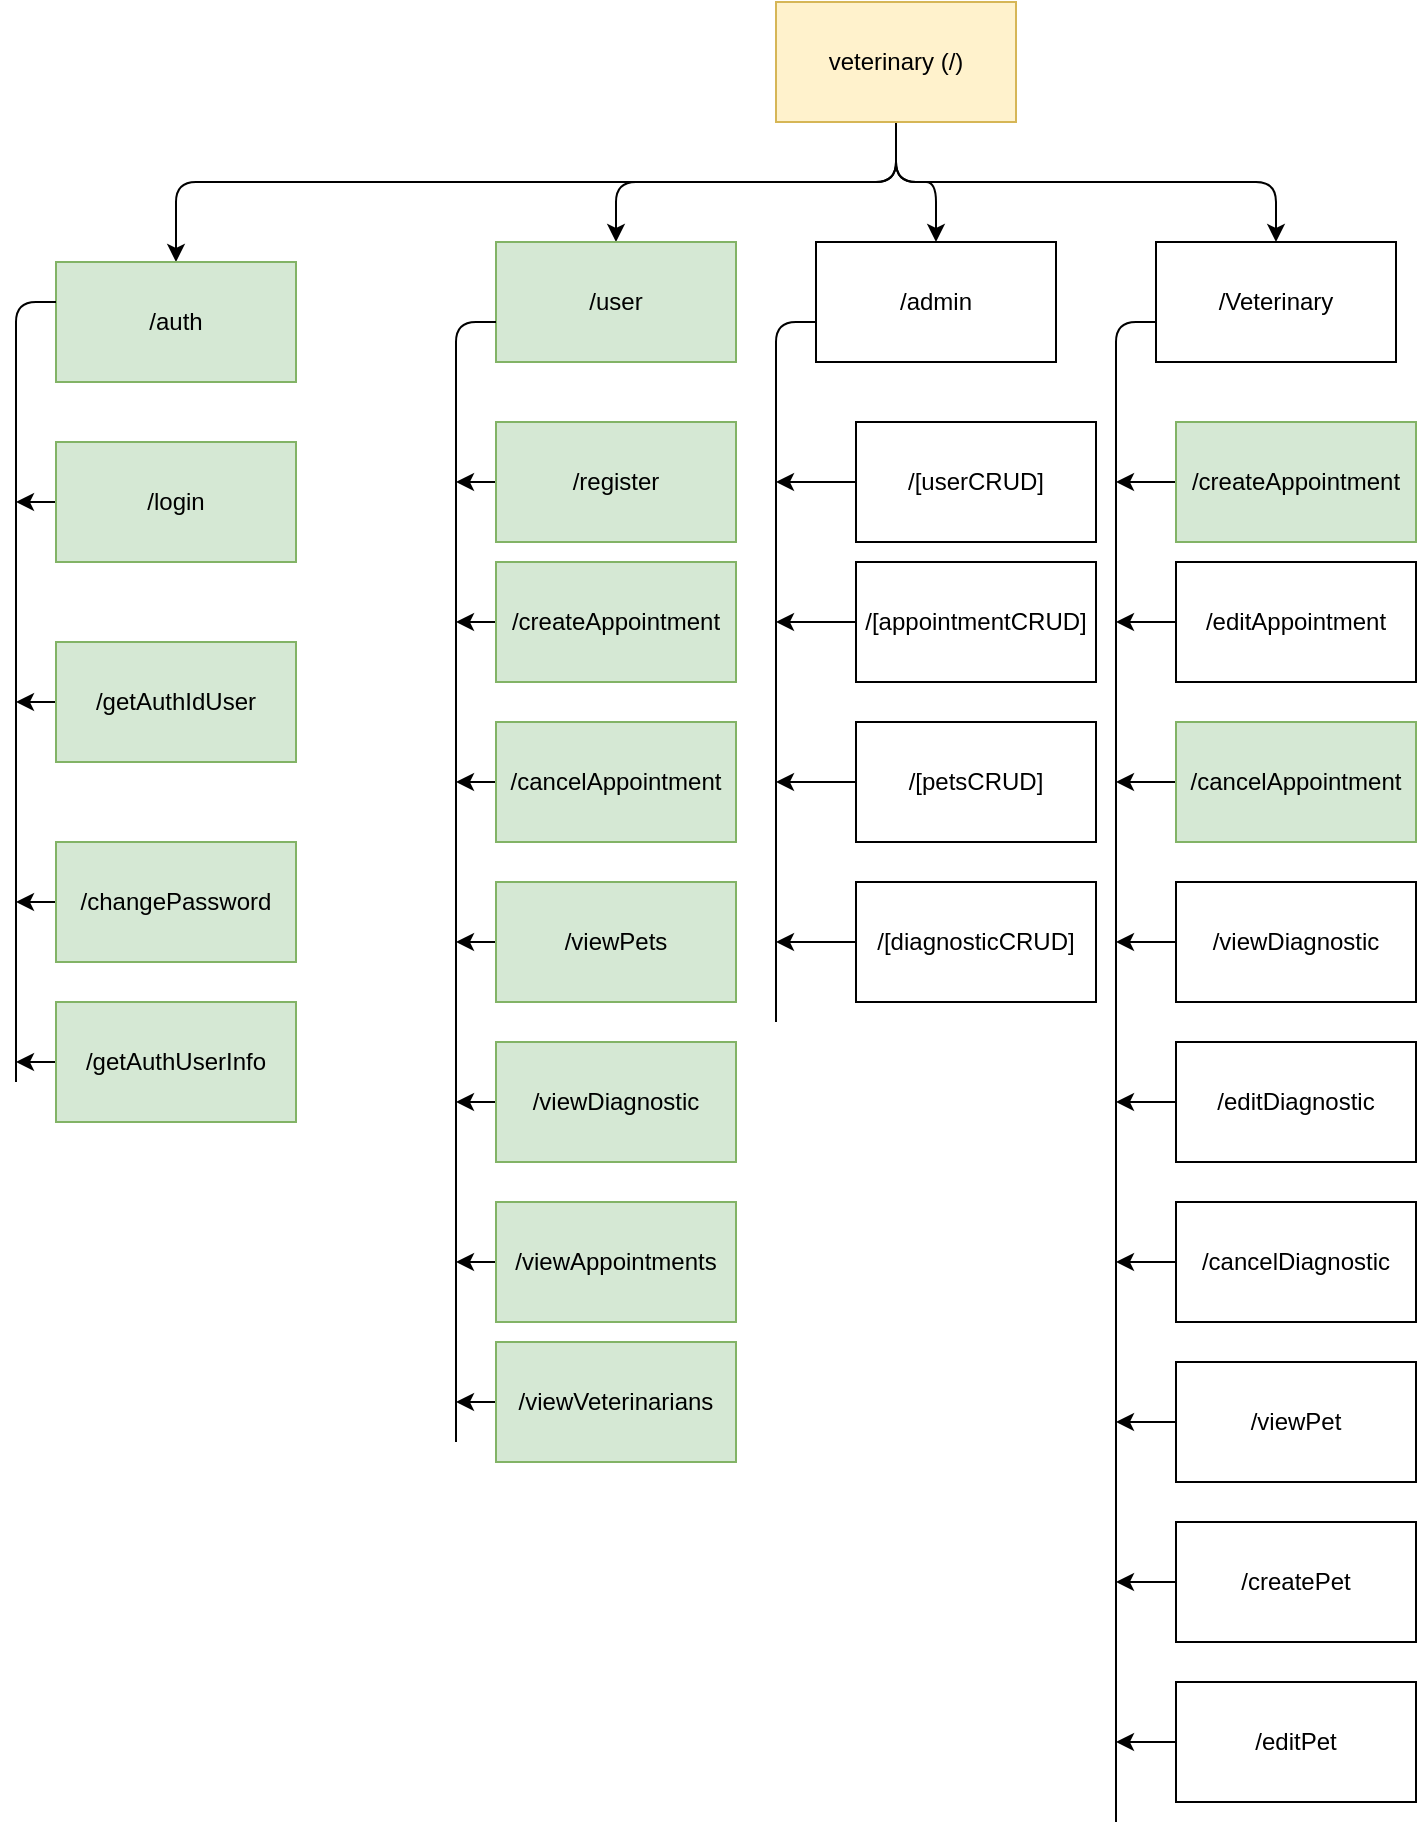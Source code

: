 <mxfile>
    <diagram id="RPAzpnmm1RsqbhSX1ocx" name="Page-1">
        <mxGraphModel dx="1479" dy="297" grid="1" gridSize="10" guides="1" tooltips="1" connect="1" arrows="1" fold="1" page="1" pageScale="1" pageWidth="850" pageHeight="1100" math="0" shadow="0">
            <root>
                <mxCell id="0"/>
                <mxCell id="1" parent="0"/>
                <mxCell id="36" style="edgeStyle=none;html=1;entryX=0.5;entryY=0;entryDx=0;entryDy=0;exitX=0.5;exitY=1;exitDx=0;exitDy=0;" parent="1" source="2" target="3" edge="1">
                    <mxGeometry relative="1" as="geometry">
                        <Array as="points">
                            <mxPoint x="370" y="170"/>
                            <mxPoint x="230" y="170"/>
                        </Array>
                    </mxGeometry>
                </mxCell>
                <mxCell id="37" style="edgeStyle=none;html=1;exitX=0.5;exitY=1;exitDx=0;exitDy=0;entryX=0.5;entryY=0;entryDx=0;entryDy=0;" parent="1" source="2" target="4" edge="1">
                    <mxGeometry relative="1" as="geometry">
                        <Array as="points">
                            <mxPoint x="370" y="170"/>
                            <mxPoint x="390" y="170"/>
                        </Array>
                    </mxGeometry>
                </mxCell>
                <mxCell id="38" style="edgeStyle=none;html=1;entryX=0.5;entryY=0;entryDx=0;entryDy=0;exitX=0.5;exitY=1;exitDx=0;exitDy=0;" parent="1" source="2" target="5" edge="1">
                    <mxGeometry relative="1" as="geometry">
                        <Array as="points">
                            <mxPoint x="370" y="170"/>
                            <mxPoint x="560" y="170"/>
                        </Array>
                    </mxGeometry>
                </mxCell>
                <mxCell id="68" style="edgeStyle=none;html=1;exitX=0.5;exitY=1;exitDx=0;exitDy=0;" parent="1" source="2" edge="1">
                    <mxGeometry relative="1" as="geometry">
                        <Array as="points">
                            <mxPoint x="370" y="170"/>
                            <mxPoint x="10" y="170"/>
                        </Array>
                        <mxPoint x="10" y="210" as="targetPoint"/>
                    </mxGeometry>
                </mxCell>
                <mxCell id="2" value="veterinary (/)" style="rounded=0;whiteSpace=wrap;html=1;fillColor=#fff2cc;strokeColor=#d6b656;" parent="1" vertex="1">
                    <mxGeometry x="310" y="80" width="120" height="60" as="geometry"/>
                </mxCell>
                <mxCell id="3" value="/user" style="rounded=0;whiteSpace=wrap;html=1;fillColor=#d5e8d4;strokeColor=#82b366;" parent="1" vertex="1">
                    <mxGeometry x="170" y="200" width="120" height="60" as="geometry"/>
                </mxCell>
                <mxCell id="4" value="/admin" style="rounded=0;whiteSpace=wrap;html=1;" parent="1" vertex="1">
                    <mxGeometry x="330" y="200" width="120" height="60" as="geometry"/>
                </mxCell>
                <mxCell id="5" value="/Veterinary" style="rounded=0;whiteSpace=wrap;html=1;" parent="1" vertex="1">
                    <mxGeometry x="500" y="200" width="120" height="60" as="geometry"/>
                </mxCell>
                <mxCell id="44" style="edgeStyle=none;html=1;" parent="1" source="7" edge="1">
                    <mxGeometry relative="1" as="geometry">
                        <mxPoint x="150.0" y="320" as="targetPoint"/>
                    </mxGeometry>
                </mxCell>
                <mxCell id="7" value="/register" style="rounded=0;whiteSpace=wrap;html=1;fillColor=#d5e8d4;strokeColor=#82b366;" parent="1" vertex="1">
                    <mxGeometry x="170" y="290" width="120" height="60" as="geometry"/>
                </mxCell>
                <mxCell id="46" style="edgeStyle=none;html=1;" parent="1" source="9" edge="1">
                    <mxGeometry relative="1" as="geometry">
                        <mxPoint x="150.0" y="390" as="targetPoint"/>
                    </mxGeometry>
                </mxCell>
                <mxCell id="9" value="/createAppointment" style="rounded=0;whiteSpace=wrap;html=1;fillColor=#d5e8d4;strokeColor=#82b366;" parent="1" vertex="1">
                    <mxGeometry x="170" y="360" width="120" height="60" as="geometry"/>
                </mxCell>
                <mxCell id="49" style="edgeStyle=none;html=1;" parent="1" source="10" edge="1">
                    <mxGeometry relative="1" as="geometry">
                        <mxPoint x="150.0" y="630" as="targetPoint"/>
                    </mxGeometry>
                </mxCell>
                <mxCell id="10" value="/viewDiagnostic" style="rounded=0;whiteSpace=wrap;html=1;fillColor=#d5e8d4;strokeColor=#82b366;" parent="1" vertex="1">
                    <mxGeometry x="170" y="600" width="120" height="60" as="geometry"/>
                </mxCell>
                <mxCell id="51" style="edgeStyle=none;html=1;" parent="1" source="11" edge="1">
                    <mxGeometry relative="1" as="geometry">
                        <mxPoint x="310" y="320" as="targetPoint"/>
                    </mxGeometry>
                </mxCell>
                <mxCell id="11" value="/[userCRUD]" style="rounded=0;whiteSpace=wrap;html=1;" parent="1" vertex="1">
                    <mxGeometry x="350" y="290" width="120" height="60" as="geometry"/>
                </mxCell>
                <mxCell id="74" style="edgeStyle=none;html=1;" parent="1" source="12" edge="1">
                    <mxGeometry relative="1" as="geometry">
                        <mxPoint x="-70" y="330" as="targetPoint"/>
                    </mxGeometry>
                </mxCell>
                <mxCell id="12" value="/login" style="rounded=0;whiteSpace=wrap;html=1;fillColor=#d5e8d4;strokeColor=#82b366;" parent="1" vertex="1">
                    <mxGeometry x="-50" y="300" width="120" height="60" as="geometry"/>
                </mxCell>
                <mxCell id="76" style="edgeStyle=none;html=1;" parent="1" source="13" edge="1">
                    <mxGeometry relative="1" as="geometry">
                        <mxPoint x="-70" y="530" as="targetPoint"/>
                    </mxGeometry>
                </mxCell>
                <mxCell id="13" value="/changePassword" style="rounded=0;whiteSpace=wrap;html=1;fillColor=#d5e8d4;strokeColor=#82b366;" parent="1" vertex="1">
                    <mxGeometry x="-50" y="500" width="120" height="60" as="geometry"/>
                </mxCell>
                <mxCell id="55" style="edgeStyle=none;html=1;" parent="1" source="14" edge="1">
                    <mxGeometry relative="1" as="geometry">
                        <mxPoint x="310" y="390" as="targetPoint"/>
                    </mxGeometry>
                </mxCell>
                <mxCell id="14" value="/[appointmentCRUD]" style="rounded=0;whiteSpace=wrap;html=1;" parent="1" vertex="1">
                    <mxGeometry x="350" y="360" width="120" height="60" as="geometry"/>
                </mxCell>
                <mxCell id="56" style="edgeStyle=none;html=1;" parent="1" source="17" edge="1">
                    <mxGeometry relative="1" as="geometry">
                        <mxPoint x="310" y="470" as="targetPoint"/>
                    </mxGeometry>
                </mxCell>
                <mxCell id="17" value="/[petsCRUD]" style="rounded=0;whiteSpace=wrap;html=1;" parent="1" vertex="1">
                    <mxGeometry x="350" y="440" width="120" height="60" as="geometry"/>
                </mxCell>
                <mxCell id="57" style="edgeStyle=none;html=1;" parent="1" source="18" edge="1">
                    <mxGeometry relative="1" as="geometry">
                        <mxPoint x="310" y="550" as="targetPoint"/>
                    </mxGeometry>
                </mxCell>
                <mxCell id="18" value="/[diagnosticCRUD]" style="rounded=0;whiteSpace=wrap;html=1;" parent="1" vertex="1">
                    <mxGeometry x="350" y="520" width="120" height="60" as="geometry"/>
                </mxCell>
                <mxCell id="58" style="edgeStyle=none;html=1;" parent="1" source="19" edge="1">
                    <mxGeometry relative="1" as="geometry">
                        <mxPoint x="480" y="320" as="targetPoint"/>
                    </mxGeometry>
                </mxCell>
                <mxCell id="19" value="/createAppointment" style="rounded=0;whiteSpace=wrap;html=1;fillColor=#d5e8d4;strokeColor=#82b366;" parent="1" vertex="1">
                    <mxGeometry x="510" y="290" width="120" height="60" as="geometry"/>
                </mxCell>
                <mxCell id="61" style="edgeStyle=none;html=1;" parent="1" source="21" edge="1">
                    <mxGeometry relative="1" as="geometry">
                        <mxPoint x="480" y="550" as="targetPoint"/>
                    </mxGeometry>
                </mxCell>
                <mxCell id="21" value="/viewDiagnostic" style="rounded=0;whiteSpace=wrap;html=1;" parent="1" vertex="1">
                    <mxGeometry x="510" y="520" width="120" height="60" as="geometry"/>
                </mxCell>
                <mxCell id="62" style="edgeStyle=none;html=1;" parent="1" source="22" edge="1">
                    <mxGeometry relative="1" as="geometry">
                        <mxPoint x="480" y="630" as="targetPoint"/>
                    </mxGeometry>
                </mxCell>
                <mxCell id="22" value="/editDiagnostic" style="rounded=0;whiteSpace=wrap;html=1;" parent="1" vertex="1">
                    <mxGeometry x="510" y="600" width="120" height="60" as="geometry"/>
                </mxCell>
                <mxCell id="63" style="edgeStyle=none;html=1;" parent="1" source="23" edge="1">
                    <mxGeometry relative="1" as="geometry">
                        <mxPoint x="480" y="710" as="targetPoint"/>
                    </mxGeometry>
                </mxCell>
                <mxCell id="23" value="/cancelDiagnostic" style="rounded=0;whiteSpace=wrap;html=1;" parent="1" vertex="1">
                    <mxGeometry x="510" y="680" width="120" height="60" as="geometry"/>
                </mxCell>
                <mxCell id="64" style="edgeStyle=none;html=1;" parent="1" source="25" edge="1">
                    <mxGeometry relative="1" as="geometry">
                        <mxPoint x="480" y="790" as="targetPoint"/>
                    </mxGeometry>
                </mxCell>
                <mxCell id="25" value="/viewPet" style="rounded=0;whiteSpace=wrap;html=1;" parent="1" vertex="1">
                    <mxGeometry x="510" y="760" width="120" height="60" as="geometry"/>
                </mxCell>
                <mxCell id="48" style="edgeStyle=none;html=1;" parent="1" source="27" edge="1">
                    <mxGeometry relative="1" as="geometry">
                        <mxPoint x="150.0" y="550" as="targetPoint"/>
                    </mxGeometry>
                </mxCell>
                <mxCell id="27" value="/viewPets" style="rounded=0;whiteSpace=wrap;html=1;fillColor=#d5e8d4;strokeColor=#82b366;" parent="1" vertex="1">
                    <mxGeometry x="170" y="520" width="120" height="60" as="geometry"/>
                </mxCell>
                <mxCell id="59" style="edgeStyle=none;html=1;" parent="1" source="29" edge="1">
                    <mxGeometry relative="1" as="geometry">
                        <mxPoint x="480" y="390" as="targetPoint"/>
                    </mxGeometry>
                </mxCell>
                <mxCell id="29" value="/editAppointment" style="rounded=0;whiteSpace=wrap;html=1;" parent="1" vertex="1">
                    <mxGeometry x="510" y="360" width="120" height="60" as="geometry"/>
                </mxCell>
                <mxCell id="60" style="edgeStyle=none;html=1;" parent="1" source="30" edge="1">
                    <mxGeometry relative="1" as="geometry">
                        <mxPoint x="480" y="470" as="targetPoint"/>
                    </mxGeometry>
                </mxCell>
                <mxCell id="30" value="/cancelAppointment" style="rounded=0;whiteSpace=wrap;html=1;fillColor=#d5e8d4;strokeColor=#82b366;" parent="1" vertex="1">
                    <mxGeometry x="510" y="440" width="120" height="60" as="geometry"/>
                </mxCell>
                <mxCell id="65" style="edgeStyle=none;html=1;" parent="1" source="31" edge="1">
                    <mxGeometry relative="1" as="geometry">
                        <mxPoint x="480" y="870" as="targetPoint"/>
                    </mxGeometry>
                </mxCell>
                <mxCell id="31" value="/createPet" style="rounded=0;whiteSpace=wrap;html=1;" parent="1" vertex="1">
                    <mxGeometry x="510" y="840" width="120" height="60" as="geometry"/>
                </mxCell>
                <mxCell id="66" style="edgeStyle=none;html=1;" parent="1" source="32" edge="1">
                    <mxGeometry relative="1" as="geometry">
                        <mxPoint x="480" y="950" as="targetPoint"/>
                    </mxGeometry>
                </mxCell>
                <mxCell id="32" value="/editPet" style="rounded=0;whiteSpace=wrap;html=1;" parent="1" vertex="1">
                    <mxGeometry x="510" y="920" width="120" height="60" as="geometry"/>
                </mxCell>
                <mxCell id="47" style="edgeStyle=none;html=1;" parent="1" source="34" edge="1">
                    <mxGeometry relative="1" as="geometry">
                        <mxPoint x="150.0" y="470" as="targetPoint"/>
                    </mxGeometry>
                </mxCell>
                <mxCell id="34" value="/cancelAppointment" style="rounded=0;whiteSpace=wrap;html=1;fillColor=#d5e8d4;strokeColor=#82b366;" parent="1" vertex="1">
                    <mxGeometry x="170" y="440" width="120" height="60" as="geometry"/>
                </mxCell>
                <mxCell id="40" value="" style="endArrow=none;html=1;" parent="1" edge="1">
                    <mxGeometry width="50" height="50" relative="1" as="geometry">
                        <mxPoint x="150" y="800" as="sourcePoint"/>
                        <mxPoint x="170" y="240" as="targetPoint"/>
                        <Array as="points">
                            <mxPoint x="150" y="240"/>
                        </Array>
                    </mxGeometry>
                </mxCell>
                <mxCell id="41" value="" style="endArrow=none;html=1;" parent="1" edge="1">
                    <mxGeometry width="50" height="50" relative="1" as="geometry">
                        <mxPoint x="310" y="590" as="sourcePoint"/>
                        <mxPoint x="330" y="240" as="targetPoint"/>
                        <Array as="points">
                            <mxPoint x="310" y="240"/>
                        </Array>
                    </mxGeometry>
                </mxCell>
                <mxCell id="42" value="" style="endArrow=none;html=1;" parent="1" edge="1">
                    <mxGeometry width="50" height="50" relative="1" as="geometry">
                        <mxPoint x="480" y="990" as="sourcePoint"/>
                        <mxPoint x="500" y="240" as="targetPoint"/>
                        <Array as="points">
                            <mxPoint x="480" y="240"/>
                        </Array>
                    </mxGeometry>
                </mxCell>
                <mxCell id="75" style="edgeStyle=none;html=1;" parent="1" source="70" edge="1">
                    <mxGeometry relative="1" as="geometry">
                        <mxPoint x="-70" y="430" as="targetPoint"/>
                    </mxGeometry>
                </mxCell>
                <mxCell id="70" value="/getAuthIdUser" style="rounded=0;whiteSpace=wrap;html=1;fillColor=#d5e8d4;strokeColor=#82b366;" parent="1" vertex="1">
                    <mxGeometry x="-50" y="400" width="120" height="60" as="geometry"/>
                </mxCell>
                <mxCell id="72" value="/auth" style="rounded=0;whiteSpace=wrap;html=1;fillColor=#d5e8d4;strokeColor=#82b366;" parent="1" vertex="1">
                    <mxGeometry x="-50" y="210" width="120" height="60" as="geometry"/>
                </mxCell>
                <mxCell id="73" value="" style="endArrow=none;html=1;" parent="1" edge="1">
                    <mxGeometry width="50" height="50" relative="1" as="geometry">
                        <mxPoint x="-70" y="620" as="sourcePoint"/>
                        <mxPoint x="-50" y="230" as="targetPoint"/>
                        <Array as="points">
                            <mxPoint x="-70" y="230"/>
                        </Array>
                    </mxGeometry>
                </mxCell>
                <mxCell id="78" style="edgeStyle=none;html=1;" parent="1" source="77" edge="1">
                    <mxGeometry relative="1" as="geometry">
                        <mxPoint x="-70" y="610" as="targetPoint"/>
                    </mxGeometry>
                </mxCell>
                <mxCell id="77" value="/getAuthUserInfo" style="rounded=0;whiteSpace=wrap;html=1;fillColor=#d5e8d4;strokeColor=#82b366;" parent="1" vertex="1">
                    <mxGeometry x="-50" y="580" width="120" height="60" as="geometry"/>
                </mxCell>
                <mxCell id="80" style="edgeStyle=none;html=1;" parent="1" source="81" edge="1">
                    <mxGeometry relative="1" as="geometry">
                        <mxPoint x="150.0" y="710" as="targetPoint"/>
                    </mxGeometry>
                </mxCell>
                <mxCell id="81" value="/viewAppointments" style="rounded=0;whiteSpace=wrap;html=1;fillColor=#d5e8d4;strokeColor=#82b366;" parent="1" vertex="1">
                    <mxGeometry x="170" y="680" width="120" height="60" as="geometry"/>
                </mxCell>
                <mxCell id="87" style="edgeStyle=none;html=1;" parent="1" source="88" edge="1">
                    <mxGeometry relative="1" as="geometry">
                        <mxPoint x="150.0" y="780" as="targetPoint"/>
                    </mxGeometry>
                </mxCell>
                <mxCell id="88" value="/viewVeterinarians" style="rounded=0;whiteSpace=wrap;html=1;fillColor=#d5e8d4;strokeColor=#82b366;" parent="1" vertex="1">
                    <mxGeometry x="170" y="750" width="120" height="60" as="geometry"/>
                </mxCell>
            </root>
        </mxGraphModel>
    </diagram>
</mxfile>